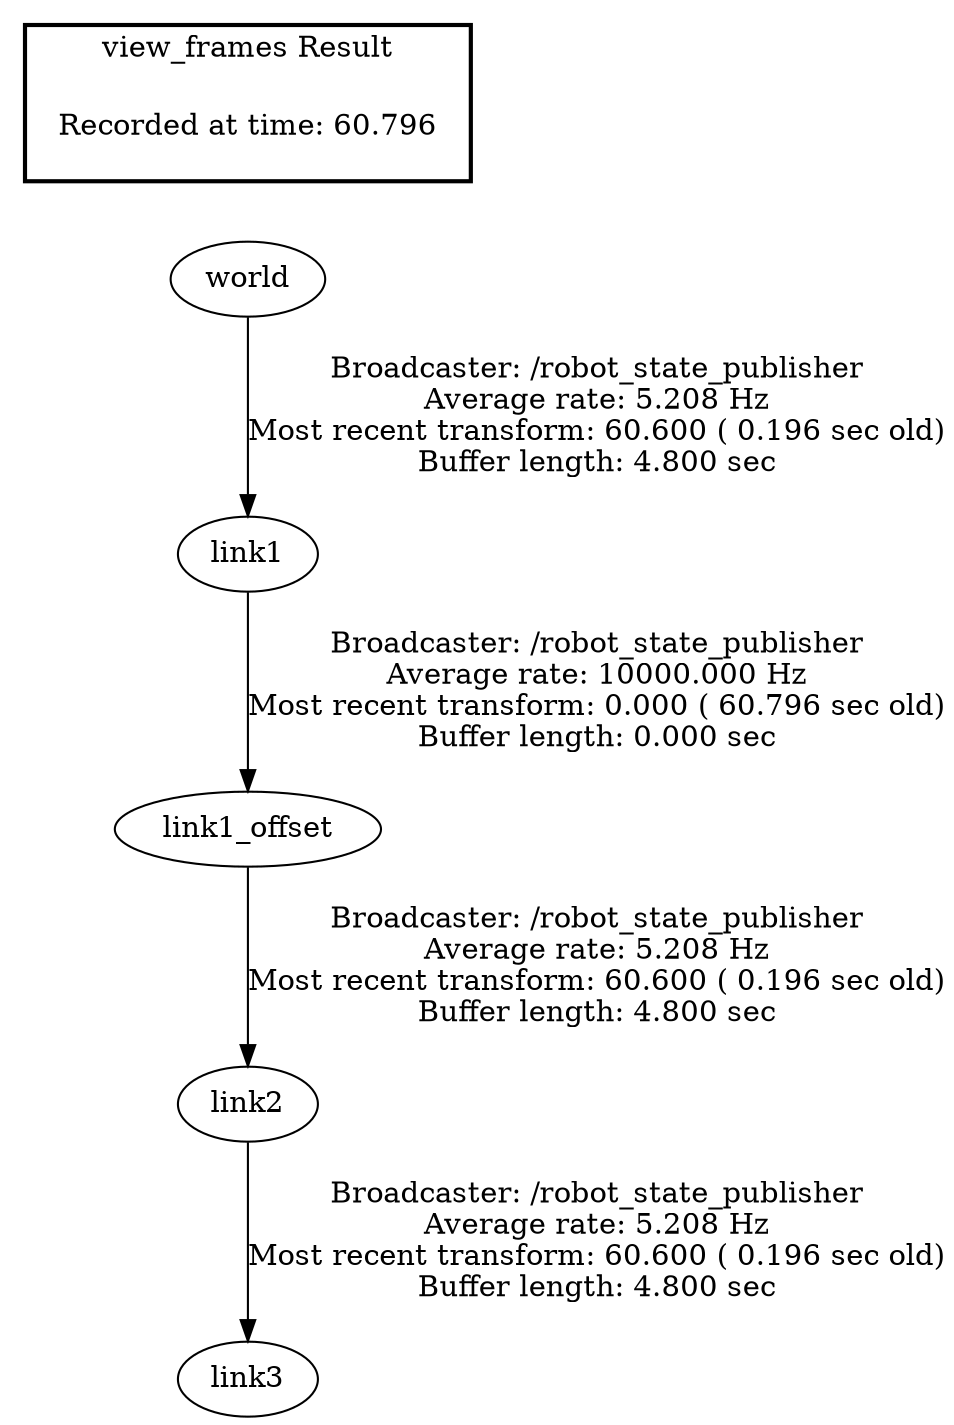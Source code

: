 digraph G {
"link1" -> "link1_offset"[label="Broadcaster: /robot_state_publisher\nAverage rate: 10000.000 Hz\nMost recent transform: 0.000 ( 60.796 sec old)\nBuffer length: 0.000 sec\n"];
"world" -> "link1"[label="Broadcaster: /robot_state_publisher\nAverage rate: 5.208 Hz\nMost recent transform: 60.600 ( 0.196 sec old)\nBuffer length: 4.800 sec\n"];
"link1_offset" -> "link2"[label="Broadcaster: /robot_state_publisher\nAverage rate: 5.208 Hz\nMost recent transform: 60.600 ( 0.196 sec old)\nBuffer length: 4.800 sec\n"];
"link2" -> "link3"[label="Broadcaster: /robot_state_publisher\nAverage rate: 5.208 Hz\nMost recent transform: 60.600 ( 0.196 sec old)\nBuffer length: 4.800 sec\n"];
edge [style=invis];
 subgraph cluster_legend { style=bold; color=black; label ="view_frames Result";
"Recorded at time: 60.796"[ shape=plaintext ] ;
 }->"world";
}